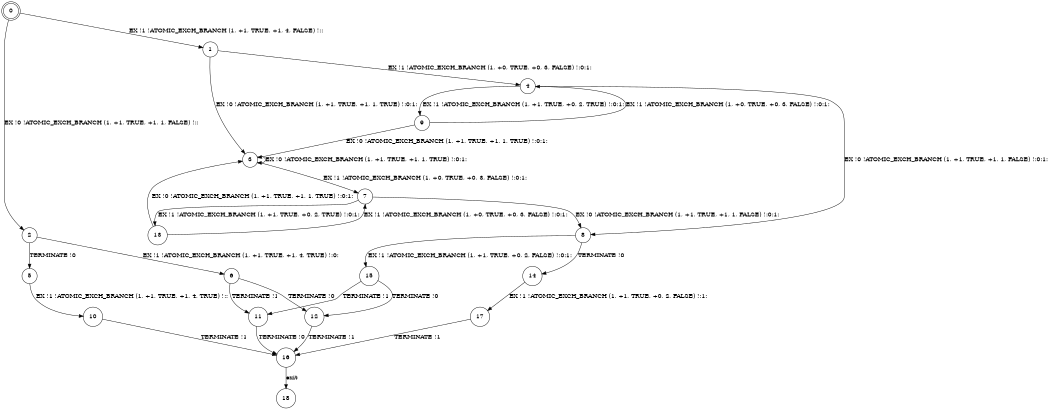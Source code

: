 digraph BCG {
size = "7, 10.5";
center = TRUE;
node [shape = circle];
0 [peripheries = 2];
0 -> 1 [label = "EX !1 !ATOMIC_EXCH_BRANCH (1, +1, TRUE, +1, 4, FALSE) !::"];
0 -> 2 [label = "EX !0 !ATOMIC_EXCH_BRANCH (1, +1, TRUE, +1, 1, FALSE) !::"];
1 -> 3 [label = "EX !0 !ATOMIC_EXCH_BRANCH (1, +1, TRUE, +1, 1, TRUE) !:0:1:"];
1 -> 4 [label = "EX !1 !ATOMIC_EXCH_BRANCH (1, +0, TRUE, +0, 3, FALSE) !:0:1:"];
2 -> 5 [label = "TERMINATE !0"];
2 -> 6 [label = "EX !1 !ATOMIC_EXCH_BRANCH (1, +1, TRUE, +1, 4, TRUE) !:0:"];
3 -> 7 [label = "EX !1 !ATOMIC_EXCH_BRANCH (1, +0, TRUE, +0, 3, FALSE) !:0:1:"];
3 -> 3 [label = "EX !0 !ATOMIC_EXCH_BRANCH (1, +1, TRUE, +1, 1, TRUE) !:0:1:"];
4 -> 8 [label = "EX !0 !ATOMIC_EXCH_BRANCH (1, +1, TRUE, +1, 1, FALSE) !:0:1:"];
4 -> 9 [label = "EX !1 !ATOMIC_EXCH_BRANCH (1, +1, TRUE, +0, 2, TRUE) !:0:1:"];
5 -> 10 [label = "EX !1 !ATOMIC_EXCH_BRANCH (1, +1, TRUE, +1, 4, TRUE) !::"];
6 -> 11 [label = "TERMINATE !1"];
6 -> 12 [label = "TERMINATE !0"];
7 -> 13 [label = "EX !1 !ATOMIC_EXCH_BRANCH (1, +1, TRUE, +0, 2, TRUE) !:0:1:"];
7 -> 8 [label = "EX !0 !ATOMIC_EXCH_BRANCH (1, +1, TRUE, +1, 1, FALSE) !:0:1:"];
8 -> 14 [label = "TERMINATE !0"];
8 -> 15 [label = "EX !1 !ATOMIC_EXCH_BRANCH (1, +1, TRUE, +0, 2, FALSE) !:0:1:"];
9 -> 3 [label = "EX !0 !ATOMIC_EXCH_BRANCH (1, +1, TRUE, +1, 1, TRUE) !:0:1:"];
9 -> 4 [label = "EX !1 !ATOMIC_EXCH_BRANCH (1, +0, TRUE, +0, 3, FALSE) !:0:1:"];
10 -> 16 [label = "TERMINATE !1"];
11 -> 16 [label = "TERMINATE !0"];
12 -> 16 [label = "TERMINATE !1"];
13 -> 7 [label = "EX !1 !ATOMIC_EXCH_BRANCH (1, +0, TRUE, +0, 3, FALSE) !:0:1:"];
13 -> 3 [label = "EX !0 !ATOMIC_EXCH_BRANCH (1, +1, TRUE, +1, 1, TRUE) !:0:1:"];
14 -> 17 [label = "EX !1 !ATOMIC_EXCH_BRANCH (1, +1, TRUE, +0, 2, FALSE) !:1:"];
15 -> 11 [label = "TERMINATE !1"];
15 -> 12 [label = "TERMINATE !0"];
16 -> 18 [label = "exit"];
17 -> 16 [label = "TERMINATE !1"];
}
